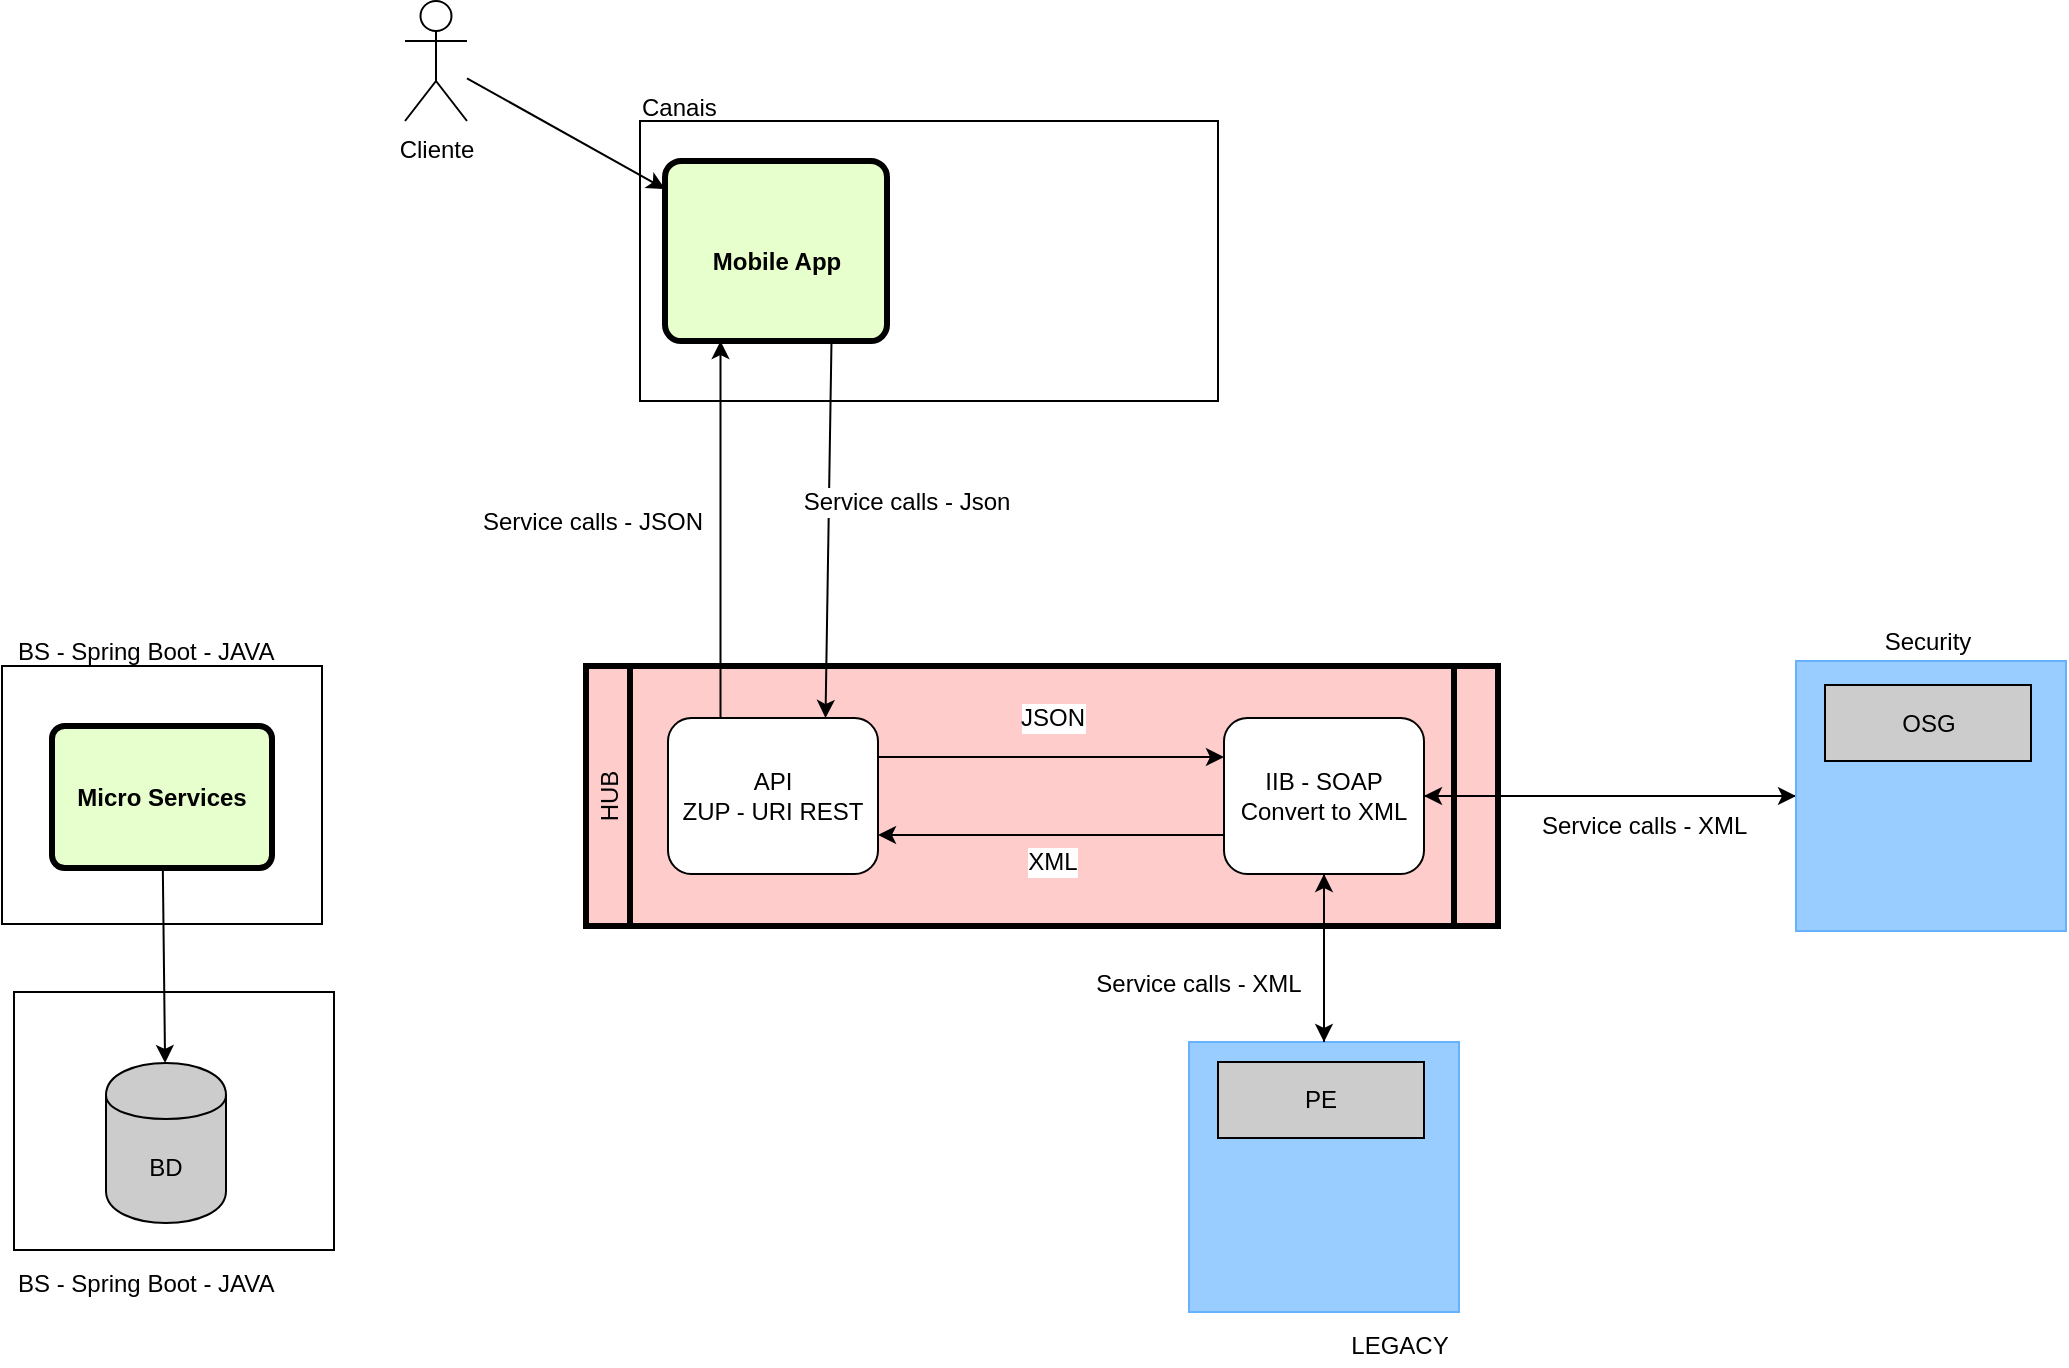 <mxfile version="10.7.7" type="github"><diagram name="Page-1" id="c7558073-3199-34d8-9f00-42111426c3f3"><mxGraphModel dx="1449" dy="614" grid="1" gridSize="10" guides="1" tooltips="1" connect="1" arrows="1" fold="1" page="1" pageScale="1" pageWidth="826" pageHeight="1169" background="#ffffff" math="0" shadow="0"><root><mxCell id="0"/><mxCell id="1" parent="0"/><mxCell id="IW83ZrrN56BTUERNaFhu-47" value="" style="rounded=0;whiteSpace=wrap;html=1;" vertex="1" parent="1"><mxGeometry x="320" y="664" width="160" height="129" as="geometry"/></mxCell><mxCell id="IW83ZrrN56BTUERNaFhu-20" value="" style="whiteSpace=wrap;html=1;aspect=fixed;strokeColor=#66B2FF;fillColor=#99CCFF;" vertex="1" parent="1"><mxGeometry x="907.5" y="689" width="135" height="135" as="geometry"/></mxCell><mxCell id="5" value="" style="shape=process;whiteSpace=wrap;align=center;verticalAlign=middle;size=0.048;fontStyle=1;strokeWidth=3;fillColor=#FFCCCC;rotation=0;" parent="1" vertex="1"><mxGeometry x="606" y="501" width="456" height="130" as="geometry"/></mxCell><mxCell id="MFdVvgh9lcLUHrCFGcoe-98" value="" style="rounded=0;whiteSpace=wrap;html=1;" parent="1" vertex="1"><mxGeometry x="633" y="228.5" width="289" height="140" as="geometry"/></mxCell><mxCell id="MFdVvgh9lcLUHrCFGcoe-100" style="edgeStyle=none;rounded=0;orthogonalLoop=1;jettySize=auto;html=1;entryX=0.75;entryY=0;entryDx=0;entryDy=0;exitX=0.75;exitY=1;exitDx=0;exitDy=0;" parent="1" source="2" edge="1" target="IW83ZrrN56BTUERNaFhu-5"><mxGeometry relative="1" as="geometry"><mxPoint x="697" y="459" as="targetPoint"/></mxGeometry></mxCell><mxCell id="IW83ZrrN56BTUERNaFhu-10" value="Service calls - Json" style="text;html=1;resizable=0;points=[];align=center;verticalAlign=middle;labelBackgroundColor=#ffffff;" vertex="1" connectable="0" parent="MFdVvgh9lcLUHrCFGcoe-100"><mxGeometry x="-0.122" y="2" relative="1" as="geometry"><mxPoint x="36" y="-2.5" as="offset"/></mxGeometry></mxCell><mxCell id="2" value="&lt;br&gt;&lt;br&gt;&lt;br&gt;Mobile App&lt;br&gt;" style="verticalAlign=middle;align=center;overflow=fill;fontSize=12;fontFamily=Helvetica;html=1;rounded=1;fontStyle=1;strokeWidth=3;fillColor=#E6FFCC;arcSize=9;" parent="1" vertex="1"><mxGeometry x="645.5" y="248.5" width="111" height="90" as="geometry"/></mxCell><mxCell id="MFdVvgh9lcLUHrCFGcoe-103" style="edgeStyle=none;rounded=0;orthogonalLoop=1;jettySize=auto;html=1;" parent="1" source="MFdVvgh9lcLUHrCFGcoe-99" target="2" edge="1"><mxGeometry relative="1" as="geometry"/></mxCell><mxCell id="MFdVvgh9lcLUHrCFGcoe-99" value="Cliente" style="shape=umlActor;verticalLabelPosition=bottom;labelBackgroundColor=#ffffff;verticalAlign=top;html=1;outlineConnect=0;" parent="1" vertex="1"><mxGeometry x="515.5" y="168.5" width="31" height="60" as="geometry"/></mxCell><mxCell id="MFdVvgh9lcLUHrCFGcoe-104" value="Canais" style="text;html=1;resizable=0;points=[];autosize=1;align=left;verticalAlign=top;spacingTop=-4;" parent="1" vertex="1"><mxGeometry x="632" y="211.5" width="50" height="10" as="geometry"/></mxCell><mxCell id="IW83ZrrN56BTUERNaFhu-11" style="edgeStyle=none;rounded=0;orthogonalLoop=1;jettySize=auto;html=1;exitX=0.25;exitY=0;exitDx=0;exitDy=0;entryX=0.25;entryY=1;entryDx=0;entryDy=0;" edge="1" parent="1" source="IW83ZrrN56BTUERNaFhu-5" target="2"><mxGeometry relative="1" as="geometry"/></mxCell><mxCell id="IW83ZrrN56BTUERNaFhu-15" value="Service calls - JSON" style="text;html=1;resizable=0;points=[];align=center;verticalAlign=middle;labelBackgroundColor=#ffffff;" vertex="1" connectable="0" parent="IW83ZrrN56BTUERNaFhu-11"><mxGeometry x="0.176" y="2" relative="1" as="geometry"><mxPoint x="-63" y="13" as="offset"/></mxGeometry></mxCell><mxCell id="IW83ZrrN56BTUERNaFhu-14" style="edgeStyle=none;rounded=0;orthogonalLoop=1;jettySize=auto;html=1;exitX=1;exitY=0.25;exitDx=0;exitDy=0;entryX=0;entryY=0.25;entryDx=0;entryDy=0;" edge="1" parent="1" source="IW83ZrrN56BTUERNaFhu-5" target="IW83ZrrN56BTUERNaFhu-12"><mxGeometry relative="1" as="geometry"/></mxCell><mxCell id="IW83ZrrN56BTUERNaFhu-19" value="JSON" style="text;html=1;resizable=0;points=[];align=center;verticalAlign=middle;labelBackgroundColor=#ffffff;" vertex="1" connectable="0" parent="IW83ZrrN56BTUERNaFhu-14"><mxGeometry x="-0.563" y="-1" relative="1" as="geometry"><mxPoint x="48.5" y="-21" as="offset"/></mxGeometry></mxCell><mxCell id="IW83ZrrN56BTUERNaFhu-5" value="&lt;span&gt;API &lt;br&gt;ZUP - URI REST&lt;/span&gt;" style="rounded=1;whiteSpace=wrap;html=1;" vertex="1" parent="1"><mxGeometry x="647" y="527" width="105" height="78" as="geometry"/></mxCell><mxCell id="IW83ZrrN56BTUERNaFhu-9" value="&lt;span&gt;HUB&lt;/span&gt;" style="text;html=1;strokeColor=none;fillColor=none;align=center;verticalAlign=middle;whiteSpace=wrap;rounded=0;rotation=-90;" vertex="1" parent="1"><mxGeometry x="598" y="556" width="40" height="20" as="geometry"/></mxCell><mxCell id="IW83ZrrN56BTUERNaFhu-13" style="edgeStyle=none;rounded=0;orthogonalLoop=1;jettySize=auto;html=1;entryX=1;entryY=0.75;entryDx=0;entryDy=0;exitX=0;exitY=0.75;exitDx=0;exitDy=0;" edge="1" parent="1" source="IW83ZrrN56BTUERNaFhu-12" target="IW83ZrrN56BTUERNaFhu-5"><mxGeometry relative="1" as="geometry"/></mxCell><mxCell id="IW83ZrrN56BTUERNaFhu-17" value="XML" style="text;html=1;resizable=0;points=[];align=center;verticalAlign=middle;labelBackgroundColor=#ffffff;" vertex="1" connectable="0" parent="IW83ZrrN56BTUERNaFhu-13"><mxGeometry x="-0.269" y="3" relative="1" as="geometry"><mxPoint x="-23.5" y="10" as="offset"/></mxGeometry></mxCell><mxCell id="IW83ZrrN56BTUERNaFhu-32" style="edgeStyle=none;rounded=0;orthogonalLoop=1;jettySize=auto;html=1;" edge="1" parent="1" source="IW83ZrrN56BTUERNaFhu-12" target="IW83ZrrN56BTUERNaFhu-30"><mxGeometry relative="1" as="geometry"/></mxCell><mxCell id="IW83ZrrN56BTUERNaFhu-12" value="IIB - SOAP&lt;br&gt;Convert to XML&lt;br&gt;" style="rounded=1;whiteSpace=wrap;html=1;" vertex="1" parent="1"><mxGeometry x="925" y="527" width="100" height="78" as="geometry"/></mxCell><mxCell id="IW83ZrrN56BTUERNaFhu-21" value="LEGACY" style="text;html=1;strokeColor=none;fillColor=none;align=center;verticalAlign=middle;whiteSpace=wrap;rounded=0;" vertex="1" parent="1"><mxGeometry x="993" y="831" width="40" height="20" as="geometry"/></mxCell><mxCell id="IW83ZrrN56BTUERNaFhu-22" value="PE" style="rounded=0;whiteSpace=wrap;html=1;fillColor=#CCCCCC;strokeColor=#000000;shadow=0;" vertex="1" parent="1"><mxGeometry x="922" y="699" width="103" height="38" as="geometry"/></mxCell><mxCell id="IW83ZrrN56BTUERNaFhu-29" style="edgeStyle=none;rounded=0;orthogonalLoop=1;jettySize=auto;html=1;exitX=1;exitY=0.5;exitDx=0;exitDy=0;" edge="1" parent="1" source="IW83ZrrN56BTUERNaFhu-20" target="IW83ZrrN56BTUERNaFhu-20"><mxGeometry relative="1" as="geometry"/></mxCell><mxCell id="IW83ZrrN56BTUERNaFhu-34" style="edgeStyle=none;rounded=0;orthogonalLoop=1;jettySize=auto;html=1;" edge="1" parent="1" source="IW83ZrrN56BTUERNaFhu-30" target="IW83ZrrN56BTUERNaFhu-12"><mxGeometry relative="1" as="geometry"/></mxCell><mxCell id="IW83ZrrN56BTUERNaFhu-30" value="" style="whiteSpace=wrap;html=1;aspect=fixed;strokeColor=#66B2FF;fillColor=#99CCFF;" vertex="1" parent="1"><mxGeometry x="1211" y="498.5" width="135" height="135" as="geometry"/></mxCell><mxCell id="IW83ZrrN56BTUERNaFhu-31" value="OSG" style="rounded=0;whiteSpace=wrap;html=1;fillColor=#CCCCCC;strokeColor=#000000;shadow=0;" vertex="1" parent="1"><mxGeometry x="1225.5" y="510.5" width="103" height="38" as="geometry"/></mxCell><mxCell id="IW83ZrrN56BTUERNaFhu-33" value="Security" style="text;html=1;strokeColor=none;fillColor=none;align=center;verticalAlign=middle;whiteSpace=wrap;rounded=0;" vertex="1" parent="1"><mxGeometry x="1257" y="478.5" width="40" height="20" as="geometry"/></mxCell><mxCell id="IW83ZrrN56BTUERNaFhu-23" style="edgeStyle=none;rounded=0;orthogonalLoop=1;jettySize=auto;html=1;entryX=0.5;entryY=0;entryDx=0;entryDy=0;" edge="1" parent="1" source="IW83ZrrN56BTUERNaFhu-12" target="IW83ZrrN56BTUERNaFhu-20"><mxGeometry relative="1" as="geometry"/></mxCell><mxCell id="IW83ZrrN56BTUERNaFhu-27" value="Service calls - XML" style="text;html=1;resizable=0;points=[];align=center;verticalAlign=middle;labelBackgroundColor=#ffffff;" vertex="1" connectable="0" parent="IW83ZrrN56BTUERNaFhu-23"><mxGeometry x="0.341" y="2" relative="1" as="geometry"><mxPoint x="-65" y="-2" as="offset"/></mxGeometry></mxCell><mxCell id="IW83ZrrN56BTUERNaFhu-35" style="edgeStyle=none;rounded=0;orthogonalLoop=1;jettySize=auto;html=1;" edge="1" parent="1" source="IW83ZrrN56BTUERNaFhu-20" target="IW83ZrrN56BTUERNaFhu-12"><mxGeometry relative="1" as="geometry"/></mxCell><mxCell id="IW83ZrrN56BTUERNaFhu-39" value="Service calls - XML" style="text;html=1;" vertex="1" parent="1"><mxGeometry x="1082" y="566.5" width="130" height="30" as="geometry"/></mxCell><mxCell id="IW83ZrrN56BTUERNaFhu-40" value="" style="rounded=0;whiteSpace=wrap;html=1;" vertex="1" parent="1"><mxGeometry x="314" y="501" width="160" height="129" as="geometry"/></mxCell><mxCell id="IW83ZrrN56BTUERNaFhu-50" style="edgeStyle=none;rounded=0;orthogonalLoop=1;jettySize=auto;html=1;" edge="1" parent="1" source="IW83ZrrN56BTUERNaFhu-41" target="IW83ZrrN56BTUERNaFhu-45"><mxGeometry relative="1" as="geometry"/></mxCell><mxCell id="IW83ZrrN56BTUERNaFhu-41" value="&lt;br&gt;&lt;br&gt;Micro Services&lt;br&gt;" style="verticalAlign=middle;align=center;overflow=fill;fontSize=12;fontFamily=Helvetica;html=1;rounded=1;fontStyle=1;strokeWidth=3;fillColor=#E6FFCC;arcSize=9;" vertex="1" parent="1"><mxGeometry x="339" y="531" width="110" height="71" as="geometry"/></mxCell><mxCell id="IW83ZrrN56BTUERNaFhu-44" value="BS - Spring Boot - JAVA" style="text;html=1;resizable=0;points=[];autosize=1;align=left;verticalAlign=top;spacingTop=-4;" vertex="1" parent="1"><mxGeometry x="320" y="483.5" width="140" height="10" as="geometry"/></mxCell><mxCell id="IW83ZrrN56BTUERNaFhu-45" value="BD" style="shape=cylinder;whiteSpace=wrap;html=1;boundedLbl=1;backgroundOutline=1;shadow=0;strokeColor=#000000;fillColor=#CCCCCC;" vertex="1" parent="1"><mxGeometry x="366" y="699.5" width="60" height="80" as="geometry"/></mxCell><mxCell id="IW83ZrrN56BTUERNaFhu-48" value="BS - Spring Boot - JAVA" style="text;html=1;resizable=0;points=[];autosize=1;align=left;verticalAlign=top;spacingTop=-4;" vertex="1" parent="1"><mxGeometry x="320" y="799.5" width="140" height="10" as="geometry"/></mxCell></root></mxGraphModel></diagram></mxfile>